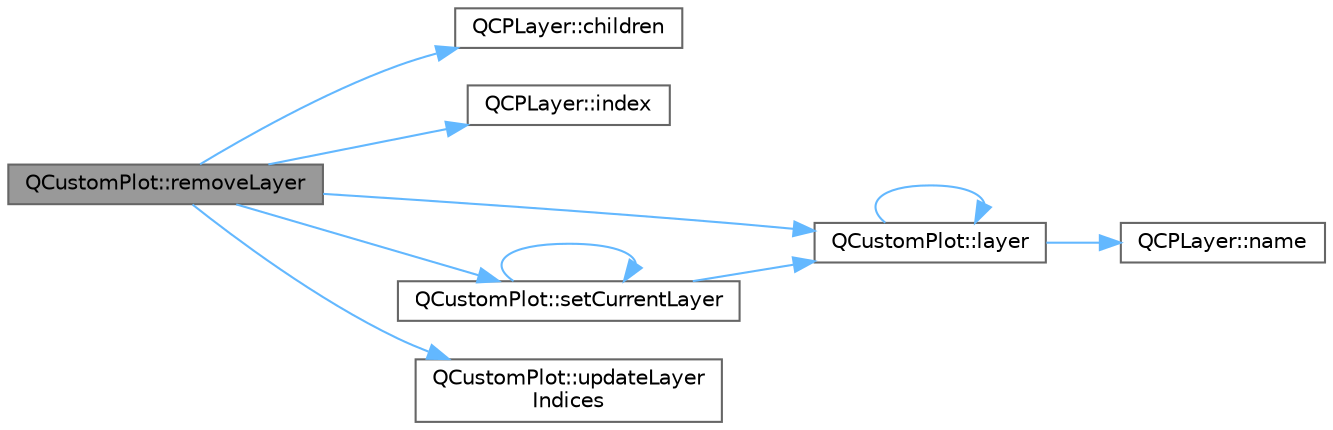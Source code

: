 digraph "QCustomPlot::removeLayer"
{
 // LATEX_PDF_SIZE
  bgcolor="transparent";
  edge [fontname=Helvetica,fontsize=10,labelfontname=Helvetica,labelfontsize=10];
  node [fontname=Helvetica,fontsize=10,shape=box,height=0.2,width=0.4];
  rankdir="LR";
  Node1 [label="QCustomPlot::removeLayer",height=0.2,width=0.4,color="gray40", fillcolor="grey60", style="filled", fontcolor="black",tooltip=" "];
  Node1 -> Node2 [color="steelblue1",style="solid"];
  Node2 [label="QCPLayer::children",height=0.2,width=0.4,color="grey40", fillcolor="white", style="filled",URL="$class_q_c_p_layer.html#a183b90941fc78f0b136edd77c5fb6966",tooltip=" "];
  Node1 -> Node3 [color="steelblue1",style="solid"];
  Node3 [label="QCPLayer::index",height=0.2,width=0.4,color="grey40", fillcolor="white", style="filled",URL="$class_q_c_p_layer.html#ad322905c4700dcc7ceba63e011c730d2",tooltip=" "];
  Node1 -> Node4 [color="steelblue1",style="solid"];
  Node4 [label="QCustomPlot::layer",height=0.2,width=0.4,color="grey40", fillcolor="white", style="filled",URL="$class_q_custom_plot.html#a0a96244e7773b242ef23c32b7bdfb159",tooltip=" "];
  Node4 -> Node4 [color="steelblue1",style="solid"];
  Node4 -> Node5 [color="steelblue1",style="solid"];
  Node5 [label="QCPLayer::name",height=0.2,width=0.4,color="grey40", fillcolor="white", style="filled",URL="$class_q_c_p_layer.html#a37806f662b50b588fb1029a14fc5ef50",tooltip=" "];
  Node1 -> Node6 [color="steelblue1",style="solid"];
  Node6 [label="QCustomPlot::setCurrentLayer",height=0.2,width=0.4,color="grey40", fillcolor="white", style="filled",URL="$class_q_custom_plot.html#a73a6dc47c653bb6f8f030abca5a11852",tooltip=" "];
  Node6 -> Node4 [color="steelblue1",style="solid"];
  Node6 -> Node6 [color="steelblue1",style="solid"];
  Node1 -> Node7 [color="steelblue1",style="solid"];
  Node7 [label="QCustomPlot::updateLayer\lIndices",height=0.2,width=0.4,color="grey40", fillcolor="white", style="filled",URL="$class_q_custom_plot.html#a7f1ca67a66d37b6d260a0b93de08f3bd",tooltip=" "];
}

